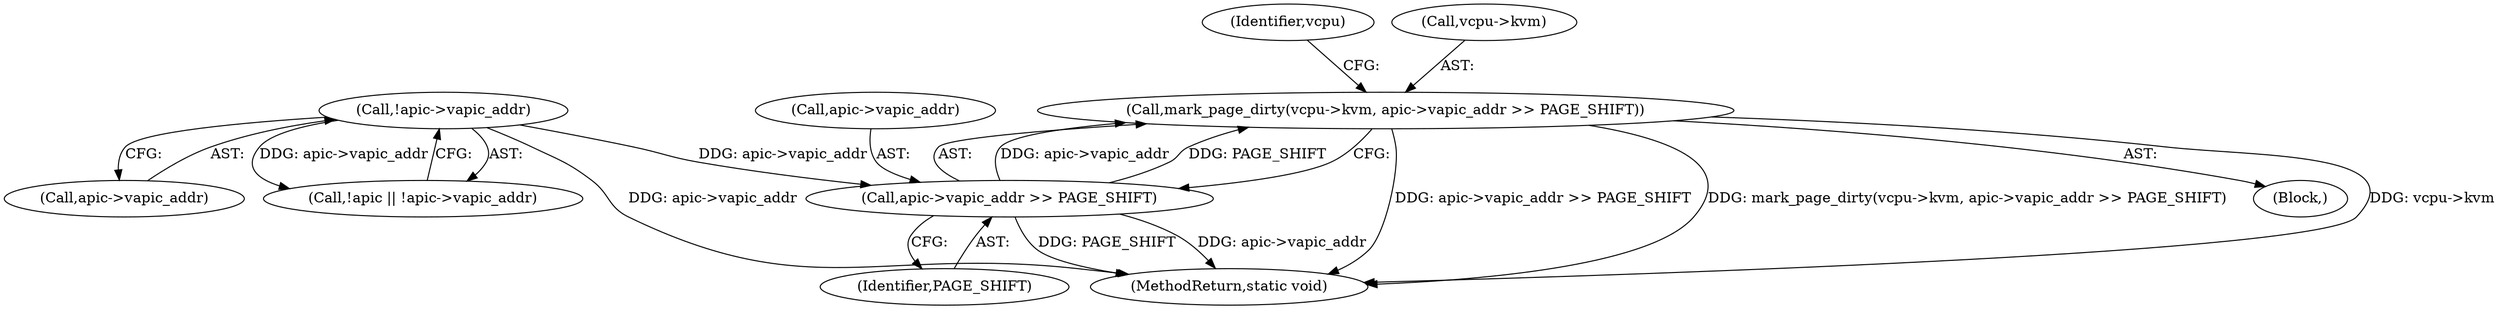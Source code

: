 digraph "1_linux_fda4e2e85589191b123d31cdc21fd33ee70f50fd_5@pointer" {
"1000134" [label="(Call,mark_page_dirty(vcpu->kvm, apic->vapic_addr >> PAGE_SHIFT))"];
"1000138" [label="(Call,apic->vapic_addr >> PAGE_SHIFT)"];
"1000116" [label="(Call,!apic->vapic_addr)"];
"1000116" [label="(Call,!apic->vapic_addr)"];
"1000117" [label="(Call,apic->vapic_addr)"];
"1000138" [label="(Call,apic->vapic_addr >> PAGE_SHIFT)"];
"1000102" [label="(Block,)"];
"1000134" [label="(Call,mark_page_dirty(vcpu->kvm, apic->vapic_addr >> PAGE_SHIFT))"];
"1000142" [label="(Identifier,PAGE_SHIFT)"];
"1000151" [label="(MethodReturn,static void)"];
"1000139" [label="(Call,apic->vapic_addr)"];
"1000147" [label="(Identifier,vcpu)"];
"1000113" [label="(Call,!apic || !apic->vapic_addr)"];
"1000135" [label="(Call,vcpu->kvm)"];
"1000134" -> "1000102"  [label="AST: "];
"1000134" -> "1000138"  [label="CFG: "];
"1000135" -> "1000134"  [label="AST: "];
"1000138" -> "1000134"  [label="AST: "];
"1000147" -> "1000134"  [label="CFG: "];
"1000134" -> "1000151"  [label="DDG: apic->vapic_addr >> PAGE_SHIFT"];
"1000134" -> "1000151"  [label="DDG: mark_page_dirty(vcpu->kvm, apic->vapic_addr >> PAGE_SHIFT)"];
"1000134" -> "1000151"  [label="DDG: vcpu->kvm"];
"1000138" -> "1000134"  [label="DDG: apic->vapic_addr"];
"1000138" -> "1000134"  [label="DDG: PAGE_SHIFT"];
"1000138" -> "1000142"  [label="CFG: "];
"1000139" -> "1000138"  [label="AST: "];
"1000142" -> "1000138"  [label="AST: "];
"1000138" -> "1000151"  [label="DDG: PAGE_SHIFT"];
"1000138" -> "1000151"  [label="DDG: apic->vapic_addr"];
"1000116" -> "1000138"  [label="DDG: apic->vapic_addr"];
"1000116" -> "1000113"  [label="AST: "];
"1000116" -> "1000117"  [label="CFG: "];
"1000117" -> "1000116"  [label="AST: "];
"1000113" -> "1000116"  [label="CFG: "];
"1000116" -> "1000151"  [label="DDG: apic->vapic_addr"];
"1000116" -> "1000113"  [label="DDG: apic->vapic_addr"];
}
